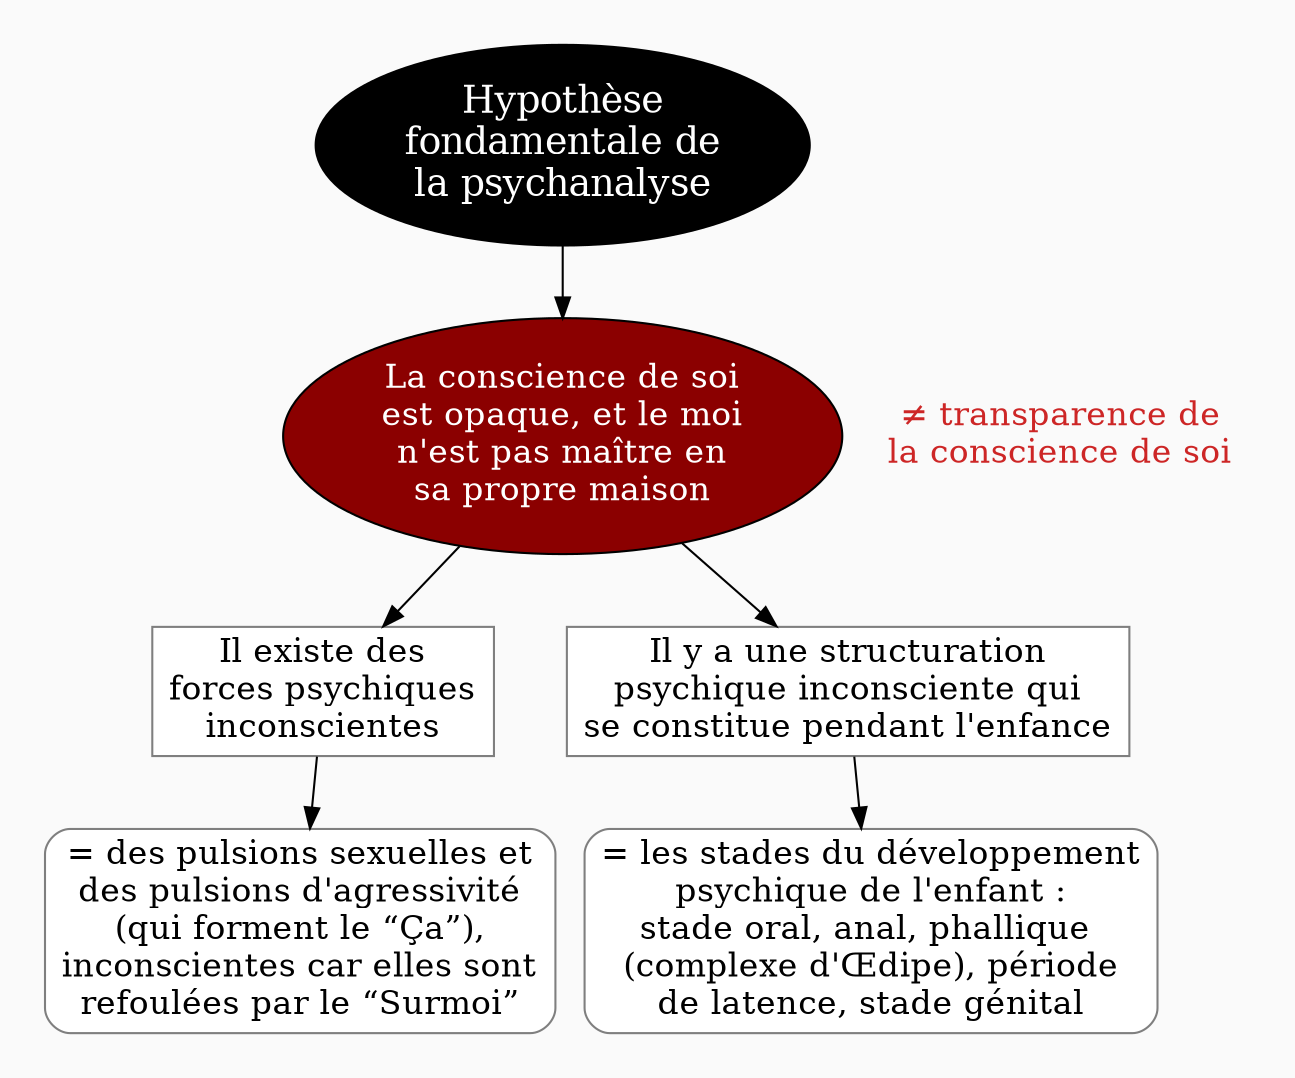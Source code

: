 digraph G {
// Template : diagram
// Usage : cours sur l'inconscient

//rankdir=LR
splines=true
//splines=curved
bgcolor=grey98
pad=0.3
style=filled
edge[minlen=4]
ranksep=0.1
nodesep=0.2 // valeur à changer ?

// NIVEAU 1
node[style=filled; fillcolor=12 ; fontcolor=white ; fontsize=18]
// a1[label=""]
a1[label="Hypothèse
fondamentale de
la psychanalyse"]


// NIVEAU 2
node[style=filled;fillcolor=red4;fontcolor=white; fontsize=16]
// b1[label=""]
a1->{
b1[label="La conscience de soi
est opaque, et le moi
n'est pas maître en
sa propre maison"]
}[headport=n]

// NIVEAU 3 (sans intermédiaire)
node [shape=box; style=filled;fillcolor=white;fontcolor=black;color=grey50]
// c1[label=""]
b1->{c1,c2}
c1[label="Il existe des
forces psychiques
inconscientes"]    
c2[label="Il y a une structuration
psychique inconsciente qui
se constitue pendant l'enfance"]


// INTERMEDIAIRE AVANT NIVEAU 3
node[style=filled;fillcolor=grey78;shape=oval]
// [arrowhead=none]
// bc1[label=""]

// NIVEAU 3 (avec intermédiaire)
node[style="filled";fillcolor=white;shape=box;color=grey50]
// c1[label=""]

// NIVEAU 4
node[style="filled, rounded";fillcolor=white;shape=box;color=grey50]
// d1[label=""]
c1->d1
d1[label="= des pulsions sexuelles et
des pulsions d'agressivité
(qui forment le “Ça”),
inconscientes car elles sont
refoulées par le “Surmoi”"]

c2->d2
d2[label="= les stades du développement
psychique de l'enfant :
stade oral, anal, phallique 
(complexe d'Œdipe), période
de latence, stade génital"]


// ETIQUETTES EN ROUGE
node[shape=plaintext;fontcolor=firebrick3;fillcolor=grey98]
// e1[label=< <B>= Titre</B><BR /><BR />Contenu<BR /> >]
// e1[label=""]
// ->e1[minlen=1;style=invis]

{rank=same;b1->e1[minlen=1;style=invis]}
e1[label="≠ transparence de
la conscience de soi"]


// Remarques
node[color=blue;shape=box;style=filled;margin=0.07;fontcolor=black;fontsize=13]
edge[color=blue;arrowhead="none";xlabel="";style=dashed]
// r1[label=""]
// {rank=same;->r1}
// {rank=same;r1->[dir=back]}


}

